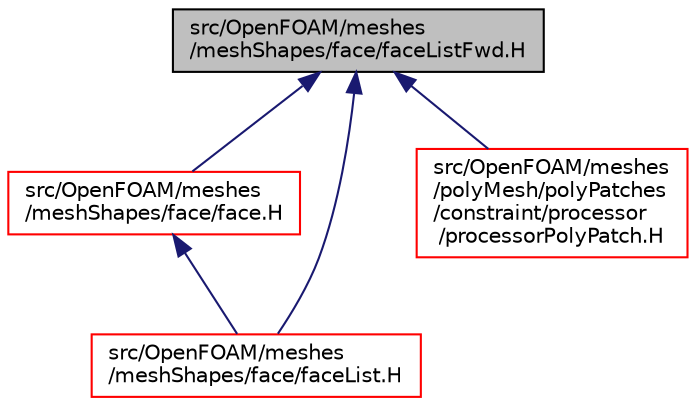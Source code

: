 digraph "src/OpenFOAM/meshes/meshShapes/face/faceListFwd.H"
{
  bgcolor="transparent";
  edge [fontname="Helvetica",fontsize="10",labelfontname="Helvetica",labelfontsize="10"];
  node [fontname="Helvetica",fontsize="10",shape=record];
  Node63 [label="src/OpenFOAM/meshes\l/meshShapes/face/faceListFwd.H",height=0.2,width=0.4,color="black", fillcolor="grey75", style="filled", fontcolor="black"];
  Node63 -> Node64 [dir="back",color="midnightblue",fontsize="10",style="solid",fontname="Helvetica"];
  Node64 [label="src/OpenFOAM/meshes\l/meshShapes/face/face.H",height=0.2,width=0.4,color="red",URL="$a12080.html"];
  Node64 -> Node2732 [dir="back",color="midnightblue",fontsize="10",style="solid",fontname="Helvetica"];
  Node2732 [label="src/OpenFOAM/meshes\l/meshShapes/face/faceList.H",height=0.2,width=0.4,color="red",URL="$a12101.html"];
  Node63 -> Node2732 [dir="back",color="midnightblue",fontsize="10",style="solid",fontname="Helvetica"];
  Node63 -> Node2587 [dir="back",color="midnightblue",fontsize="10",style="solid",fontname="Helvetica"];
  Node2587 [label="src/OpenFOAM/meshes\l/polyMesh/polyPatches\l/constraint/processor\l/processorPolyPatch.H",height=0.2,width=0.4,color="red",URL="$a12485.html"];
}
